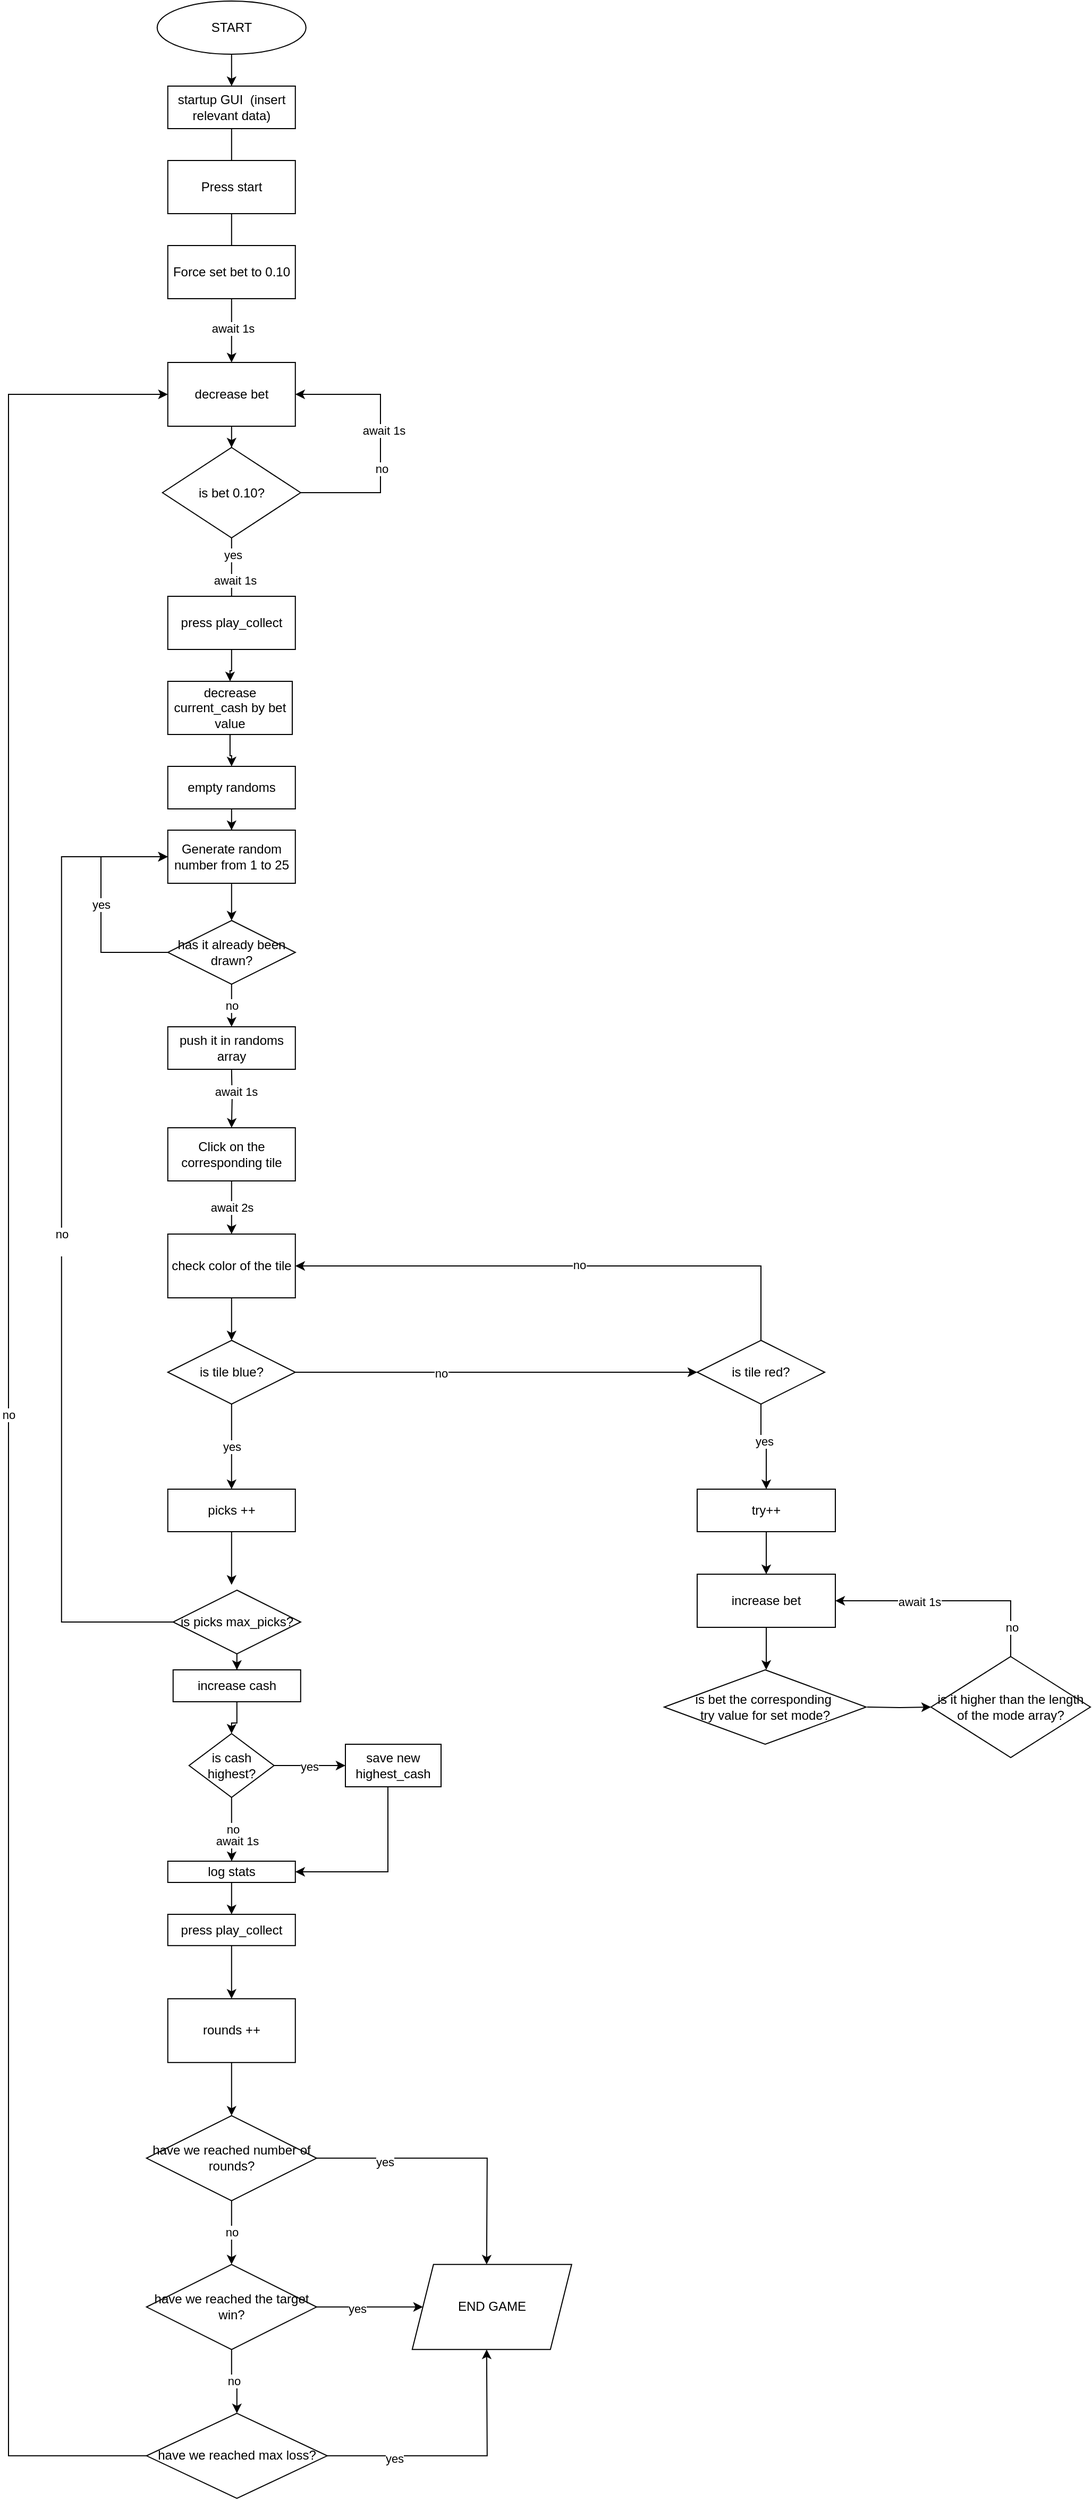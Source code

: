 <mxfile version="28.0.7">
  <diagram name="Pagina-1" id="DiGROShBe6_BHW7J8G3q">
    <mxGraphModel dx="983" dy="1686" grid="1" gridSize="10" guides="1" tooltips="1" connect="1" arrows="1" fold="1" page="1" pageScale="1" pageWidth="827" pageHeight="1169" math="0" shadow="0">
      <root>
        <mxCell id="0" />
        <mxCell id="1" parent="0" />
        <mxCell id="_CnHaBAXVkDHwyhgGVDt-2" style="edgeStyle=orthogonalEdgeStyle;rounded=0;orthogonalLoop=1;jettySize=auto;html=1;" parent="1" source="_CnHaBAXVkDHwyhgGVDt-1" target="_CnHaBAXVkDHwyhgGVDt-3" edge="1">
          <mxGeometry relative="1" as="geometry">
            <mxPoint x="252.89" y="-1020" as="targetPoint" />
          </mxGeometry>
        </mxCell>
        <mxCell id="_CnHaBAXVkDHwyhgGVDt-1" value="START" style="ellipse;whiteSpace=wrap;html=1;" parent="1" vertex="1">
          <mxGeometry x="182.89" y="-1160" width="140" height="50" as="geometry" />
        </mxCell>
        <mxCell id="_CnHaBAXVkDHwyhgGVDt-4" style="edgeStyle=orthogonalEdgeStyle;rounded=0;orthogonalLoop=1;jettySize=auto;html=1;" parent="1" source="_CnHaBAXVkDHwyhgGVDt-3" edge="1">
          <mxGeometry relative="1" as="geometry">
            <mxPoint x="252.89" y="-980" as="targetPoint" />
          </mxGeometry>
        </mxCell>
        <mxCell id="_CnHaBAXVkDHwyhgGVDt-3" value="startup GUI&amp;nbsp; (insert relevant data)" style="rounded=0;whiteSpace=wrap;html=1;" parent="1" vertex="1">
          <mxGeometry x="192.89" y="-1080" width="120" height="40" as="geometry" />
        </mxCell>
        <mxCell id="_CnHaBAXVkDHwyhgGVDt-8" style="edgeStyle=orthogonalEdgeStyle;rounded=0;orthogonalLoop=1;jettySize=auto;html=1;" parent="1" source="_CnHaBAXVkDHwyhgGVDt-6" edge="1">
          <mxGeometry relative="1" as="geometry">
            <mxPoint x="252.89" y="-900" as="targetPoint" />
          </mxGeometry>
        </mxCell>
        <mxCell id="_CnHaBAXVkDHwyhgGVDt-6" value="Press start" style="rounded=0;whiteSpace=wrap;html=1;" parent="1" vertex="1">
          <mxGeometry x="192.89" y="-1010" width="120" height="50" as="geometry" />
        </mxCell>
        <mxCell id="_CnHaBAXVkDHwyhgGVDt-11" style="edgeStyle=orthogonalEdgeStyle;rounded=0;orthogonalLoop=1;jettySize=auto;html=1;exitX=0.5;exitY=1;exitDx=0;exitDy=0;" parent="1" source="4pX8vZohO5UuYpyCai0n-75" edge="1">
          <mxGeometry relative="1" as="geometry">
            <mxPoint x="253" y="-560" as="targetPoint" />
            <mxPoint x="252.89" y="-560" as="sourcePoint" />
          </mxGeometry>
        </mxCell>
        <mxCell id="4pX8vZohO5UuYpyCai0n-26" value="await 1s" style="edgeLabel;html=1;align=center;verticalAlign=middle;resizable=0;points=[];" vertex="1" connectable="0" parent="_CnHaBAXVkDHwyhgGVDt-11">
          <mxGeometry x="-0.167" y="3" relative="1" as="geometry">
            <mxPoint as="offset" />
          </mxGeometry>
        </mxCell>
        <mxCell id="4pX8vZohO5UuYpyCai0n-78" value="yes" style="edgeLabel;html=1;align=center;verticalAlign=middle;resizable=0;points=[];" vertex="1" connectable="0" parent="_CnHaBAXVkDHwyhgGVDt-11">
          <mxGeometry x="-0.665" y="1" relative="1" as="geometry">
            <mxPoint as="offset" />
          </mxGeometry>
        </mxCell>
        <mxCell id="4pX8vZohO5UuYpyCai0n-81" style="edgeStyle=orthogonalEdgeStyle;rounded=0;orthogonalLoop=1;jettySize=auto;html=1;entryX=0.5;entryY=0;entryDx=0;entryDy=0;" edge="1" parent="1" source="_CnHaBAXVkDHwyhgGVDt-10" target="4pX8vZohO5UuYpyCai0n-80">
          <mxGeometry relative="1" as="geometry" />
        </mxCell>
        <mxCell id="4pX8vZohO5UuYpyCai0n-82" value="await 1s" style="edgeLabel;html=1;align=center;verticalAlign=middle;resizable=0;points=[];" vertex="1" connectable="0" parent="4pX8vZohO5UuYpyCai0n-81">
          <mxGeometry x="-0.067" y="1" relative="1" as="geometry">
            <mxPoint as="offset" />
          </mxGeometry>
        </mxCell>
        <mxCell id="_CnHaBAXVkDHwyhgGVDt-10" value="Force set bet to 0.10" style="rounded=0;whiteSpace=wrap;html=1;" parent="1" vertex="1">
          <mxGeometry x="192.89" y="-930" width="120" height="50" as="geometry" />
        </mxCell>
        <mxCell id="4pX8vZohO5UuYpyCai0n-97" value="" style="edgeStyle=orthogonalEdgeStyle;rounded=0;orthogonalLoop=1;jettySize=auto;html=1;" edge="1" parent="1" source="_CnHaBAXVkDHwyhgGVDt-12" target="4pX8vZohO5UuYpyCai0n-96">
          <mxGeometry relative="1" as="geometry" />
        </mxCell>
        <mxCell id="_CnHaBAXVkDHwyhgGVDt-12" value="press play_collect" style="rounded=0;whiteSpace=wrap;html=1;" parent="1" vertex="1">
          <mxGeometry x="192.89" y="-600" width="120" height="50" as="geometry" />
        </mxCell>
        <mxCell id="_CnHaBAXVkDHwyhgGVDt-15" style="edgeStyle=orthogonalEdgeStyle;rounded=0;orthogonalLoop=1;jettySize=auto;html=1;entryX=0.5;entryY=0;entryDx=0;entryDy=0;" parent="1" edge="1" target="_CnHaBAXVkDHwyhgGVDt-16">
          <mxGeometry relative="1" as="geometry">
            <mxPoint x="252.89" y="-125" as="targetPoint" />
            <mxPoint x="252.89" y="-155" as="sourcePoint" />
          </mxGeometry>
        </mxCell>
        <mxCell id="4pX8vZohO5UuYpyCai0n-27" value="await 1s" style="edgeLabel;html=1;align=center;verticalAlign=middle;resizable=0;points=[];" vertex="1" connectable="0" parent="_CnHaBAXVkDHwyhgGVDt-15">
          <mxGeometry x="-0.241" y="3" relative="1" as="geometry">
            <mxPoint as="offset" />
          </mxGeometry>
        </mxCell>
        <mxCell id="_CnHaBAXVkDHwyhgGVDt-18" value="await 2s" style="edgeStyle=orthogonalEdgeStyle;rounded=0;orthogonalLoop=1;jettySize=auto;html=1;" parent="1" source="_CnHaBAXVkDHwyhgGVDt-16" target="_CnHaBAXVkDHwyhgGVDt-17" edge="1">
          <mxGeometry relative="1" as="geometry">
            <mxPoint as="offset" />
          </mxGeometry>
        </mxCell>
        <mxCell id="_CnHaBAXVkDHwyhgGVDt-16" value="Click on the corresponding tile" style="rounded=0;whiteSpace=wrap;html=1;" parent="1" vertex="1">
          <mxGeometry x="192.89" y="-100" width="120" height="50" as="geometry" />
        </mxCell>
        <mxCell id="_CnHaBAXVkDHwyhgGVDt-20" value="" style="edgeStyle=orthogonalEdgeStyle;rounded=0;orthogonalLoop=1;jettySize=auto;html=1;" parent="1" source="_CnHaBAXVkDHwyhgGVDt-17" target="_CnHaBAXVkDHwyhgGVDt-19" edge="1">
          <mxGeometry relative="1" as="geometry" />
        </mxCell>
        <mxCell id="_CnHaBAXVkDHwyhgGVDt-17" value="check color of the tile" style="whiteSpace=wrap;html=1;rounded=0;" parent="1" vertex="1">
          <mxGeometry x="192.89" width="120" height="60" as="geometry" />
        </mxCell>
        <mxCell id="_CnHaBAXVkDHwyhgGVDt-22" value="yes" style="edgeStyle=orthogonalEdgeStyle;rounded=0;orthogonalLoop=1;jettySize=auto;html=1;" parent="1" source="_CnHaBAXVkDHwyhgGVDt-19" edge="1">
          <mxGeometry relative="1" as="geometry">
            <mxPoint x="252.89" y="240" as="targetPoint" />
          </mxGeometry>
        </mxCell>
        <mxCell id="_CnHaBAXVkDHwyhgGVDt-24" value="" style="edgeStyle=orthogonalEdgeStyle;rounded=0;orthogonalLoop=1;jettySize=auto;html=1;" parent="1" source="_CnHaBAXVkDHwyhgGVDt-19" target="_CnHaBAXVkDHwyhgGVDt-23" edge="1">
          <mxGeometry relative="1" as="geometry" />
        </mxCell>
        <mxCell id="4pX8vZohO5UuYpyCai0n-21" value="no" style="edgeLabel;html=1;align=center;verticalAlign=middle;resizable=0;points=[];" vertex="1" connectable="0" parent="_CnHaBAXVkDHwyhgGVDt-24">
          <mxGeometry x="-0.275" y="-1" relative="1" as="geometry">
            <mxPoint as="offset" />
          </mxGeometry>
        </mxCell>
        <mxCell id="_CnHaBAXVkDHwyhgGVDt-19" value="is tile blue?" style="rhombus;whiteSpace=wrap;html=1;rounded=0;" parent="1" vertex="1">
          <mxGeometry x="192.89" y="100" width="120" height="60" as="geometry" />
        </mxCell>
        <mxCell id="_CnHaBAXVkDHwyhgGVDt-26" value="" style="edgeStyle=orthogonalEdgeStyle;rounded=0;orthogonalLoop=1;jettySize=auto;html=1;" parent="1" source="_CnHaBAXVkDHwyhgGVDt-23" target="_CnHaBAXVkDHwyhgGVDt-25" edge="1">
          <mxGeometry relative="1" as="geometry" />
        </mxCell>
        <mxCell id="_CnHaBAXVkDHwyhgGVDt-27" value="yes" style="edgeLabel;html=1;align=center;verticalAlign=middle;resizable=0;points=[];" parent="_CnHaBAXVkDHwyhgGVDt-26" vertex="1" connectable="0">
          <mxGeometry x="-0.175" y="3" relative="1" as="geometry">
            <mxPoint as="offset" />
          </mxGeometry>
        </mxCell>
        <mxCell id="4pX8vZohO5UuYpyCai0n-23" value="" style="edgeStyle=orthogonalEdgeStyle;rounded=0;orthogonalLoop=1;jettySize=auto;html=1;entryX=1;entryY=0.5;entryDx=0;entryDy=0;" edge="1" parent="1" source="_CnHaBAXVkDHwyhgGVDt-23" target="_CnHaBAXVkDHwyhgGVDt-17">
          <mxGeometry relative="1" as="geometry">
            <mxPoint x="452.89" y="-10" as="targetPoint" />
            <Array as="points">
              <mxPoint x="751" y="30" />
            </Array>
          </mxGeometry>
        </mxCell>
        <mxCell id="4pX8vZohO5UuYpyCai0n-24" value="no" style="edgeLabel;html=1;align=center;verticalAlign=middle;resizable=0;points=[];" vertex="1" connectable="0" parent="4pX8vZohO5UuYpyCai0n-23">
          <mxGeometry x="-0.05" y="-1" relative="1" as="geometry">
            <mxPoint as="offset" />
          </mxGeometry>
        </mxCell>
        <mxCell id="_CnHaBAXVkDHwyhgGVDt-23" value="is tile red?" style="rhombus;whiteSpace=wrap;html=1;rounded=0;" parent="1" vertex="1">
          <mxGeometry x="691" y="100" width="120" height="60" as="geometry" />
        </mxCell>
        <mxCell id="4pX8vZohO5UuYpyCai0n-54" style="edgeStyle=orthogonalEdgeStyle;rounded=0;orthogonalLoop=1;jettySize=auto;html=1;" edge="1" parent="1" source="_CnHaBAXVkDHwyhgGVDt-25">
          <mxGeometry relative="1" as="geometry">
            <mxPoint x="756" y="320" as="targetPoint" />
          </mxGeometry>
        </mxCell>
        <mxCell id="_CnHaBAXVkDHwyhgGVDt-25" value="try++" style="rounded=0;whiteSpace=wrap;html=1;" parent="1" vertex="1">
          <mxGeometry x="691" y="240" width="130" height="40" as="geometry" />
        </mxCell>
        <mxCell id="4pX8vZohO5UuYpyCai0n-5" value="" style="edgeStyle=orthogonalEdgeStyle;rounded=0;orthogonalLoop=1;jettySize=auto;html=1;" edge="1" parent="1" source="4pX8vZohO5UuYpyCai0n-1">
          <mxGeometry relative="1" as="geometry">
            <mxPoint x="252.89" y="330" as="targetPoint" />
          </mxGeometry>
        </mxCell>
        <mxCell id="4pX8vZohO5UuYpyCai0n-1" value="picks ++" style="rounded=0;whiteSpace=wrap;html=1;" vertex="1" parent="1">
          <mxGeometry x="192.89" y="240" width="120" height="40" as="geometry" />
        </mxCell>
        <mxCell id="4pX8vZohO5UuYpyCai0n-18" value="no&lt;div&gt;&lt;br&gt;&lt;/div&gt;" style="edgeStyle=orthogonalEdgeStyle;rounded=0;orthogonalLoop=1;jettySize=auto;html=1;entryX=0;entryY=0.5;entryDx=0;entryDy=0;" edge="1" parent="1" source="4pX8vZohO5UuYpyCai0n-4" target="4pX8vZohO5UuYpyCai0n-13">
          <mxGeometry relative="1" as="geometry">
            <mxPoint x="122.89" y="-40" as="targetPoint" />
            <Array as="points">
              <mxPoint x="92.89" y="365" />
              <mxPoint x="92.89" y="-355" />
            </Array>
          </mxGeometry>
        </mxCell>
        <mxCell id="4pX8vZohO5UuYpyCai0n-20" value="no" style="edgeStyle=orthogonalEdgeStyle;rounded=0;orthogonalLoop=1;jettySize=auto;html=1;exitX=0.5;exitY=1;exitDx=0;exitDy=0;" edge="1" parent="1" source="4pX8vZohO5UuYpyCai0n-100">
          <mxGeometry relative="1" as="geometry">
            <mxPoint x="253" y="560" as="sourcePoint" />
            <mxPoint x="253" y="590" as="targetPoint" />
            <Array as="points" />
          </mxGeometry>
        </mxCell>
        <mxCell id="4pX8vZohO5UuYpyCai0n-28" value="await 1s" style="edgeLabel;html=1;align=center;verticalAlign=middle;resizable=0;points=[];" vertex="1" connectable="0" parent="4pX8vZohO5UuYpyCai0n-20">
          <mxGeometry x="0.356" y="4" relative="1" as="geometry">
            <mxPoint as="offset" />
          </mxGeometry>
        </mxCell>
        <mxCell id="4pX8vZohO5UuYpyCai0n-94" value="" style="edgeStyle=orthogonalEdgeStyle;rounded=0;orthogonalLoop=1;jettySize=auto;html=1;" edge="1" parent="1" source="4pX8vZohO5UuYpyCai0n-4" target="4pX8vZohO5UuYpyCai0n-93">
          <mxGeometry relative="1" as="geometry" />
        </mxCell>
        <mxCell id="4pX8vZohO5UuYpyCai0n-4" value="is picks max_picks?" style="rhombus;whiteSpace=wrap;html=1;rounded=0;" vertex="1" parent="1">
          <mxGeometry x="197.89" y="335" width="120" height="60" as="geometry" />
        </mxCell>
        <mxCell id="4pX8vZohO5UuYpyCai0n-12" value="" style="edgeStyle=orthogonalEdgeStyle;rounded=0;orthogonalLoop=1;jettySize=auto;html=1;" edge="1" parent="1" source="4pX8vZohO5UuYpyCai0n-13" target="4pX8vZohO5UuYpyCai0n-16">
          <mxGeometry relative="1" as="geometry" />
        </mxCell>
        <mxCell id="4pX8vZohO5UuYpyCai0n-13" value="Generate random number from 1 to 25" style="rounded=0;whiteSpace=wrap;html=1;" vertex="1" parent="1">
          <mxGeometry x="192.89" y="-380" width="120" height="50" as="geometry" />
        </mxCell>
        <mxCell id="4pX8vZohO5UuYpyCai0n-14" value="yes" style="edgeStyle=orthogonalEdgeStyle;rounded=0;orthogonalLoop=1;jettySize=auto;html=1;entryX=0;entryY=0.5;entryDx=0;entryDy=0;" edge="1" parent="1" source="4pX8vZohO5UuYpyCai0n-16" target="4pX8vZohO5UuYpyCai0n-13">
          <mxGeometry relative="1" as="geometry">
            <mxPoint x="142.89" y="-355" as="targetPoint" />
            <Array as="points">
              <mxPoint x="130" y="-265" />
              <mxPoint x="130" y="-355" />
            </Array>
          </mxGeometry>
        </mxCell>
        <mxCell id="4pX8vZohO5UuYpyCai0n-15" value="no" style="edgeStyle=orthogonalEdgeStyle;rounded=0;orthogonalLoop=1;jettySize=auto;html=1;" edge="1" parent="1" source="4pX8vZohO5UuYpyCai0n-16" target="4pX8vZohO5UuYpyCai0n-17">
          <mxGeometry relative="1" as="geometry" />
        </mxCell>
        <mxCell id="4pX8vZohO5UuYpyCai0n-16" value="has it already been drawn?" style="rhombus;whiteSpace=wrap;html=1;rounded=0;" vertex="1" parent="1">
          <mxGeometry x="192.89" y="-295" width="120" height="60" as="geometry" />
        </mxCell>
        <mxCell id="4pX8vZohO5UuYpyCai0n-17" value="push it in randoms array" style="whiteSpace=wrap;html=1;rounded=0;" vertex="1" parent="1">
          <mxGeometry x="192.89" y="-195" width="120" height="40" as="geometry" />
        </mxCell>
        <mxCell id="4pX8vZohO5UuYpyCai0n-34" value="" style="edgeStyle=orthogonalEdgeStyle;rounded=0;orthogonalLoop=1;jettySize=auto;html=1;" edge="1" parent="1" source="4pX8vZohO5UuYpyCai0n-19" target="4pX8vZohO5UuYpyCai0n-33">
          <mxGeometry relative="1" as="geometry" />
        </mxCell>
        <mxCell id="4pX8vZohO5UuYpyCai0n-19" value="press play_collect" style="whiteSpace=wrap;html=1;rounded=0;" vertex="1" parent="1">
          <mxGeometry x="192.89" y="640" width="120" height="29.41" as="geometry" />
        </mxCell>
        <mxCell id="4pX8vZohO5UuYpyCai0n-36" value="" style="edgeStyle=orthogonalEdgeStyle;rounded=0;orthogonalLoop=1;jettySize=auto;html=1;" edge="1" parent="1" source="4pX8vZohO5UuYpyCai0n-33" target="4pX8vZohO5UuYpyCai0n-35">
          <mxGeometry relative="1" as="geometry" />
        </mxCell>
        <mxCell id="4pX8vZohO5UuYpyCai0n-33" value="rounds ++" style="whiteSpace=wrap;html=1;rounded=0;" vertex="1" parent="1">
          <mxGeometry x="192.89" y="719.41" width="120" height="60" as="geometry" />
        </mxCell>
        <mxCell id="4pX8vZohO5UuYpyCai0n-40" value="no" style="edgeStyle=orthogonalEdgeStyle;rounded=0;orthogonalLoop=1;jettySize=auto;html=1;" edge="1" parent="1" source="4pX8vZohO5UuYpyCai0n-35" target="4pX8vZohO5UuYpyCai0n-39">
          <mxGeometry relative="1" as="geometry" />
        </mxCell>
        <mxCell id="4pX8vZohO5UuYpyCai0n-45" style="edgeStyle=orthogonalEdgeStyle;rounded=0;orthogonalLoop=1;jettySize=auto;html=1;" edge="1" parent="1" source="4pX8vZohO5UuYpyCai0n-35">
          <mxGeometry relative="1" as="geometry">
            <mxPoint x="492.89" y="969.41" as="targetPoint" />
          </mxGeometry>
        </mxCell>
        <mxCell id="4pX8vZohO5UuYpyCai0n-51" value="yes" style="edgeLabel;html=1;align=center;verticalAlign=middle;resizable=0;points=[];" vertex="1" connectable="0" parent="4pX8vZohO5UuYpyCai0n-45">
          <mxGeometry x="-0.516" y="-3" relative="1" as="geometry">
            <mxPoint x="1" as="offset" />
          </mxGeometry>
        </mxCell>
        <mxCell id="4pX8vZohO5UuYpyCai0n-35" value="have we reached number of rounds?" style="rhombus;whiteSpace=wrap;html=1;rounded=0;" vertex="1" parent="1">
          <mxGeometry x="172.89" y="829.41" width="160" height="80" as="geometry" />
        </mxCell>
        <mxCell id="4pX8vZohO5UuYpyCai0n-43" value="no" style="edgeStyle=orthogonalEdgeStyle;rounded=0;orthogonalLoop=1;jettySize=auto;html=1;" edge="1" parent="1" source="4pX8vZohO5UuYpyCai0n-39" target="4pX8vZohO5UuYpyCai0n-42">
          <mxGeometry relative="1" as="geometry" />
        </mxCell>
        <mxCell id="4pX8vZohO5UuYpyCai0n-46" style="edgeStyle=orthogonalEdgeStyle;rounded=0;orthogonalLoop=1;jettySize=auto;html=1;" edge="1" parent="1" source="4pX8vZohO5UuYpyCai0n-39">
          <mxGeometry relative="1" as="geometry">
            <mxPoint x="432.89" y="1009.41" as="targetPoint" />
          </mxGeometry>
        </mxCell>
        <mxCell id="4pX8vZohO5UuYpyCai0n-50" value="yes" style="edgeLabel;html=1;align=center;verticalAlign=middle;resizable=0;points=[];" vertex="1" connectable="0" parent="4pX8vZohO5UuYpyCai0n-46">
          <mxGeometry x="-0.244" y="-1" relative="1" as="geometry">
            <mxPoint as="offset" />
          </mxGeometry>
        </mxCell>
        <mxCell id="4pX8vZohO5UuYpyCai0n-39" value="have we reached the target win?" style="rhombus;whiteSpace=wrap;html=1;rounded=0;" vertex="1" parent="1">
          <mxGeometry x="172.89" y="969.41" width="160" height="80" as="geometry" />
        </mxCell>
        <mxCell id="4pX8vZohO5UuYpyCai0n-47" style="edgeStyle=orthogonalEdgeStyle;rounded=0;orthogonalLoop=1;jettySize=auto;html=1;entryX=0.5;entryY=1;entryDx=0;entryDy=0;" edge="1" parent="1" source="4pX8vZohO5UuYpyCai0n-42">
          <mxGeometry relative="1" as="geometry">
            <mxPoint x="492.89" y="1049.41" as="targetPoint" />
          </mxGeometry>
        </mxCell>
        <mxCell id="4pX8vZohO5UuYpyCai0n-52" value="yes" style="edgeLabel;html=1;align=center;verticalAlign=middle;resizable=0;points=[];" vertex="1" connectable="0" parent="4pX8vZohO5UuYpyCai0n-47">
          <mxGeometry x="-0.5" y="-2" relative="1" as="geometry">
            <mxPoint as="offset" />
          </mxGeometry>
        </mxCell>
        <mxCell id="4pX8vZohO5UuYpyCai0n-53" value="no" style="edgeStyle=orthogonalEdgeStyle;rounded=0;orthogonalLoop=1;jettySize=auto;html=1;entryX=0;entryY=0.5;entryDx=0;entryDy=0;exitX=0;exitY=0.5;exitDx=0;exitDy=0;" edge="1" parent="1" source="4pX8vZohO5UuYpyCai0n-42" target="4pX8vZohO5UuYpyCai0n-80">
          <mxGeometry relative="1" as="geometry">
            <mxPoint x="162.89" y="-780" as="targetPoint" />
            <mxPoint x="82.89" y="1030" as="sourcePoint" />
            <Array as="points">
              <mxPoint x="43" y="1149" />
              <mxPoint x="43" y="-790" />
            </Array>
          </mxGeometry>
        </mxCell>
        <mxCell id="4pX8vZohO5UuYpyCai0n-42" value="have we reached max loss?" style="rhombus;whiteSpace=wrap;html=1;rounded=0;" vertex="1" parent="1">
          <mxGeometry x="172.89" y="1109.41" width="170" height="80" as="geometry" />
        </mxCell>
        <mxCell id="4pX8vZohO5UuYpyCai0n-57" value="" style="edgeStyle=orthogonalEdgeStyle;rounded=0;orthogonalLoop=1;jettySize=auto;html=1;" edge="1" parent="1" source="4pX8vZohO5UuYpyCai0n-55">
          <mxGeometry relative="1" as="geometry">
            <mxPoint x="756.0" y="410" as="targetPoint" />
          </mxGeometry>
        </mxCell>
        <mxCell id="4pX8vZohO5UuYpyCai0n-55" value="increase bet" style="whiteSpace=wrap;html=1;" vertex="1" parent="1">
          <mxGeometry x="691" y="320" width="130" height="50" as="geometry" />
        </mxCell>
        <mxCell id="4pX8vZohO5UuYpyCai0n-68" style="edgeStyle=orthogonalEdgeStyle;rounded=0;orthogonalLoop=1;jettySize=auto;html=1;entryX=0;entryY=0.5;entryDx=0;entryDy=0;" edge="1" parent="1" target="4pX8vZohO5UuYpyCai0n-67">
          <mxGeometry relative="1" as="geometry">
            <mxPoint x="851.0" y="445" as="sourcePoint" />
          </mxGeometry>
        </mxCell>
        <mxCell id="4pX8vZohO5UuYpyCai0n-56" value="is bet the corresponding&amp;nbsp;&lt;div&gt;try value for set mode?&lt;/div&gt;" style="rhombus;whiteSpace=wrap;html=1;" vertex="1" parent="1">
          <mxGeometry x="660" y="410" width="190" height="70" as="geometry" />
        </mxCell>
        <mxCell id="4pX8vZohO5UuYpyCai0n-66" value="END GAME" style="shape=parallelogram;perimeter=parallelogramPerimeter;whiteSpace=wrap;html=1;fixedSize=1;" vertex="1" parent="1">
          <mxGeometry x="422.89" y="969.41" width="150" height="80" as="geometry" />
        </mxCell>
        <mxCell id="4pX8vZohO5UuYpyCai0n-70" style="edgeStyle=orthogonalEdgeStyle;rounded=0;orthogonalLoop=1;jettySize=auto;html=1;entryX=1;entryY=0.5;entryDx=0;entryDy=0;" edge="1" parent="1" source="4pX8vZohO5UuYpyCai0n-67" target="4pX8vZohO5UuYpyCai0n-55">
          <mxGeometry relative="1" as="geometry">
            <mxPoint x="986.0" y="340" as="targetPoint" />
            <Array as="points">
              <mxPoint x="986" y="345" />
            </Array>
          </mxGeometry>
        </mxCell>
        <mxCell id="4pX8vZohO5UuYpyCai0n-71" value="no" style="edgeLabel;html=1;align=center;verticalAlign=middle;resizable=0;points=[];" vertex="1" connectable="0" parent="4pX8vZohO5UuYpyCai0n-70">
          <mxGeometry x="-0.268" y="1" relative="1" as="geometry">
            <mxPoint x="28" y="24" as="offset" />
          </mxGeometry>
        </mxCell>
        <mxCell id="4pX8vZohO5UuYpyCai0n-72" value="await 1s" style="edgeLabel;html=1;align=center;verticalAlign=middle;resizable=0;points=[];" vertex="1" connectable="0" parent="4pX8vZohO5UuYpyCai0n-70">
          <mxGeometry x="0.273" y="1" relative="1" as="geometry">
            <mxPoint as="offset" />
          </mxGeometry>
        </mxCell>
        <mxCell id="4pX8vZohO5UuYpyCai0n-67" value="is it higher than the length of the mode array&lt;span style=&quot;background-color: transparent; color: light-dark(rgb(0, 0, 0), rgb(255, 255, 255));&quot;&gt;?&lt;/span&gt;" style="rhombus;whiteSpace=wrap;html=1;" vertex="1" parent="1">
          <mxGeometry x="911" y="397.5" width="150" height="95" as="geometry" />
        </mxCell>
        <mxCell id="4pX8vZohO5UuYpyCai0n-84" style="edgeStyle=orthogonalEdgeStyle;rounded=0;orthogonalLoop=1;jettySize=auto;html=1;entryX=1;entryY=0.5;entryDx=0;entryDy=0;" edge="1" parent="1" source="4pX8vZohO5UuYpyCai0n-75" target="4pX8vZohO5UuYpyCai0n-80">
          <mxGeometry relative="1" as="geometry">
            <Array as="points">
              <mxPoint x="393" y="-697" />
              <mxPoint x="393" y="-790" />
            </Array>
          </mxGeometry>
        </mxCell>
        <mxCell id="4pX8vZohO5UuYpyCai0n-85" value="no" style="edgeLabel;html=1;align=center;verticalAlign=middle;resizable=0;points=[];" vertex="1" connectable="0" parent="4pX8vZohO5UuYpyCai0n-84">
          <mxGeometry x="0.089" y="-4" relative="1" as="geometry">
            <mxPoint x="-3" y="37" as="offset" />
          </mxGeometry>
        </mxCell>
        <mxCell id="4pX8vZohO5UuYpyCai0n-86" value="await 1s" style="edgeLabel;html=1;align=center;verticalAlign=middle;resizable=0;points=[];" vertex="1" connectable="0" parent="4pX8vZohO5UuYpyCai0n-84">
          <mxGeometry x="0.083" y="-2" relative="1" as="geometry">
            <mxPoint x="1" as="offset" />
          </mxGeometry>
        </mxCell>
        <mxCell id="4pX8vZohO5UuYpyCai0n-75" value="is bet 0.10?" style="rhombus;whiteSpace=wrap;html=1;rounded=0;" vertex="1" parent="1">
          <mxGeometry x="187.89" y="-740" width="130" height="85" as="geometry" />
        </mxCell>
        <mxCell id="4pX8vZohO5UuYpyCai0n-83" style="edgeStyle=orthogonalEdgeStyle;rounded=0;orthogonalLoop=1;jettySize=auto;html=1;entryX=0.5;entryY=0;entryDx=0;entryDy=0;" edge="1" parent="1" source="4pX8vZohO5UuYpyCai0n-80" target="4pX8vZohO5UuYpyCai0n-75">
          <mxGeometry relative="1" as="geometry" />
        </mxCell>
        <mxCell id="4pX8vZohO5UuYpyCai0n-80" value="decrease bet" style="rounded=0;whiteSpace=wrap;html=1;" vertex="1" parent="1">
          <mxGeometry x="192.89" y="-820" width="120" height="60" as="geometry" />
        </mxCell>
        <mxCell id="4pX8vZohO5UuYpyCai0n-92" style="edgeStyle=orthogonalEdgeStyle;rounded=0;orthogonalLoop=1;jettySize=auto;html=1;entryX=0.5;entryY=0;entryDx=0;entryDy=0;" edge="1" parent="1" source="4pX8vZohO5UuYpyCai0n-87" target="4pX8vZohO5UuYpyCai0n-13">
          <mxGeometry relative="1" as="geometry" />
        </mxCell>
        <mxCell id="4pX8vZohO5UuYpyCai0n-87" value="empty randoms" style="rounded=0;whiteSpace=wrap;html=1;" vertex="1" parent="1">
          <mxGeometry x="192.89" y="-440" width="120" height="40" as="geometry" />
        </mxCell>
        <mxCell id="4pX8vZohO5UuYpyCai0n-101" style="edgeStyle=orthogonalEdgeStyle;rounded=0;orthogonalLoop=1;jettySize=auto;html=1;entryX=0.5;entryY=0;entryDx=0;entryDy=0;" edge="1" parent="1" source="4pX8vZohO5UuYpyCai0n-93" target="4pX8vZohO5UuYpyCai0n-100">
          <mxGeometry relative="1" as="geometry" />
        </mxCell>
        <mxCell id="4pX8vZohO5UuYpyCai0n-93" value="increase cash" style="rounded=0;whiteSpace=wrap;html=1;" vertex="1" parent="1">
          <mxGeometry x="197.89" y="410" width="120" height="30" as="geometry" />
        </mxCell>
        <mxCell id="4pX8vZohO5UuYpyCai0n-98" value="" style="edgeStyle=orthogonalEdgeStyle;rounded=0;orthogonalLoop=1;jettySize=auto;html=1;" edge="1" parent="1" source="4pX8vZohO5UuYpyCai0n-96" target="4pX8vZohO5UuYpyCai0n-87">
          <mxGeometry relative="1" as="geometry" />
        </mxCell>
        <mxCell id="4pX8vZohO5UuYpyCai0n-96" value="decrease current_cash by bet value" style="rounded=0;whiteSpace=wrap;html=1;" vertex="1" parent="1">
          <mxGeometry x="192.89" y="-520" width="117.11" height="50" as="geometry" />
        </mxCell>
        <mxCell id="4pX8vZohO5UuYpyCai0n-102" value="yes" style="edgeStyle=orthogonalEdgeStyle;rounded=0;orthogonalLoop=1;jettySize=auto;html=1;" edge="1" parent="1" source="4pX8vZohO5UuYpyCai0n-100">
          <mxGeometry relative="1" as="geometry">
            <mxPoint x="360" y="500" as="targetPoint" />
          </mxGeometry>
        </mxCell>
        <mxCell id="4pX8vZohO5UuYpyCai0n-100" value="is cash highest?" style="rhombus;whiteSpace=wrap;html=1;" vertex="1" parent="1">
          <mxGeometry x="212.89" y="470" width="80" height="60" as="geometry" />
        </mxCell>
        <mxCell id="4pX8vZohO5UuYpyCai0n-107" style="edgeStyle=orthogonalEdgeStyle;rounded=0;orthogonalLoop=1;jettySize=auto;html=1;entryX=1;entryY=0.5;entryDx=0;entryDy=0;" edge="1" parent="1" source="4pX8vZohO5UuYpyCai0n-103" target="4pX8vZohO5UuYpyCai0n-104">
          <mxGeometry relative="1" as="geometry">
            <Array as="points">
              <mxPoint x="400" y="600" />
            </Array>
          </mxGeometry>
        </mxCell>
        <mxCell id="4pX8vZohO5UuYpyCai0n-103" value="save new highest_cash" style="rounded=0;whiteSpace=wrap;html=1;" vertex="1" parent="1">
          <mxGeometry x="360" y="480" width="90" height="40" as="geometry" />
        </mxCell>
        <mxCell id="4pX8vZohO5UuYpyCai0n-106" style="edgeStyle=orthogonalEdgeStyle;rounded=0;orthogonalLoop=1;jettySize=auto;html=1;entryX=0.5;entryY=0;entryDx=0;entryDy=0;" edge="1" parent="1" source="4pX8vZohO5UuYpyCai0n-104" target="4pX8vZohO5UuYpyCai0n-19">
          <mxGeometry relative="1" as="geometry" />
        </mxCell>
        <mxCell id="4pX8vZohO5UuYpyCai0n-104" value="log stats" style="rounded=0;whiteSpace=wrap;html=1;" vertex="1" parent="1">
          <mxGeometry x="192.89" y="590" width="120" height="20" as="geometry" />
        </mxCell>
      </root>
    </mxGraphModel>
  </diagram>
</mxfile>
